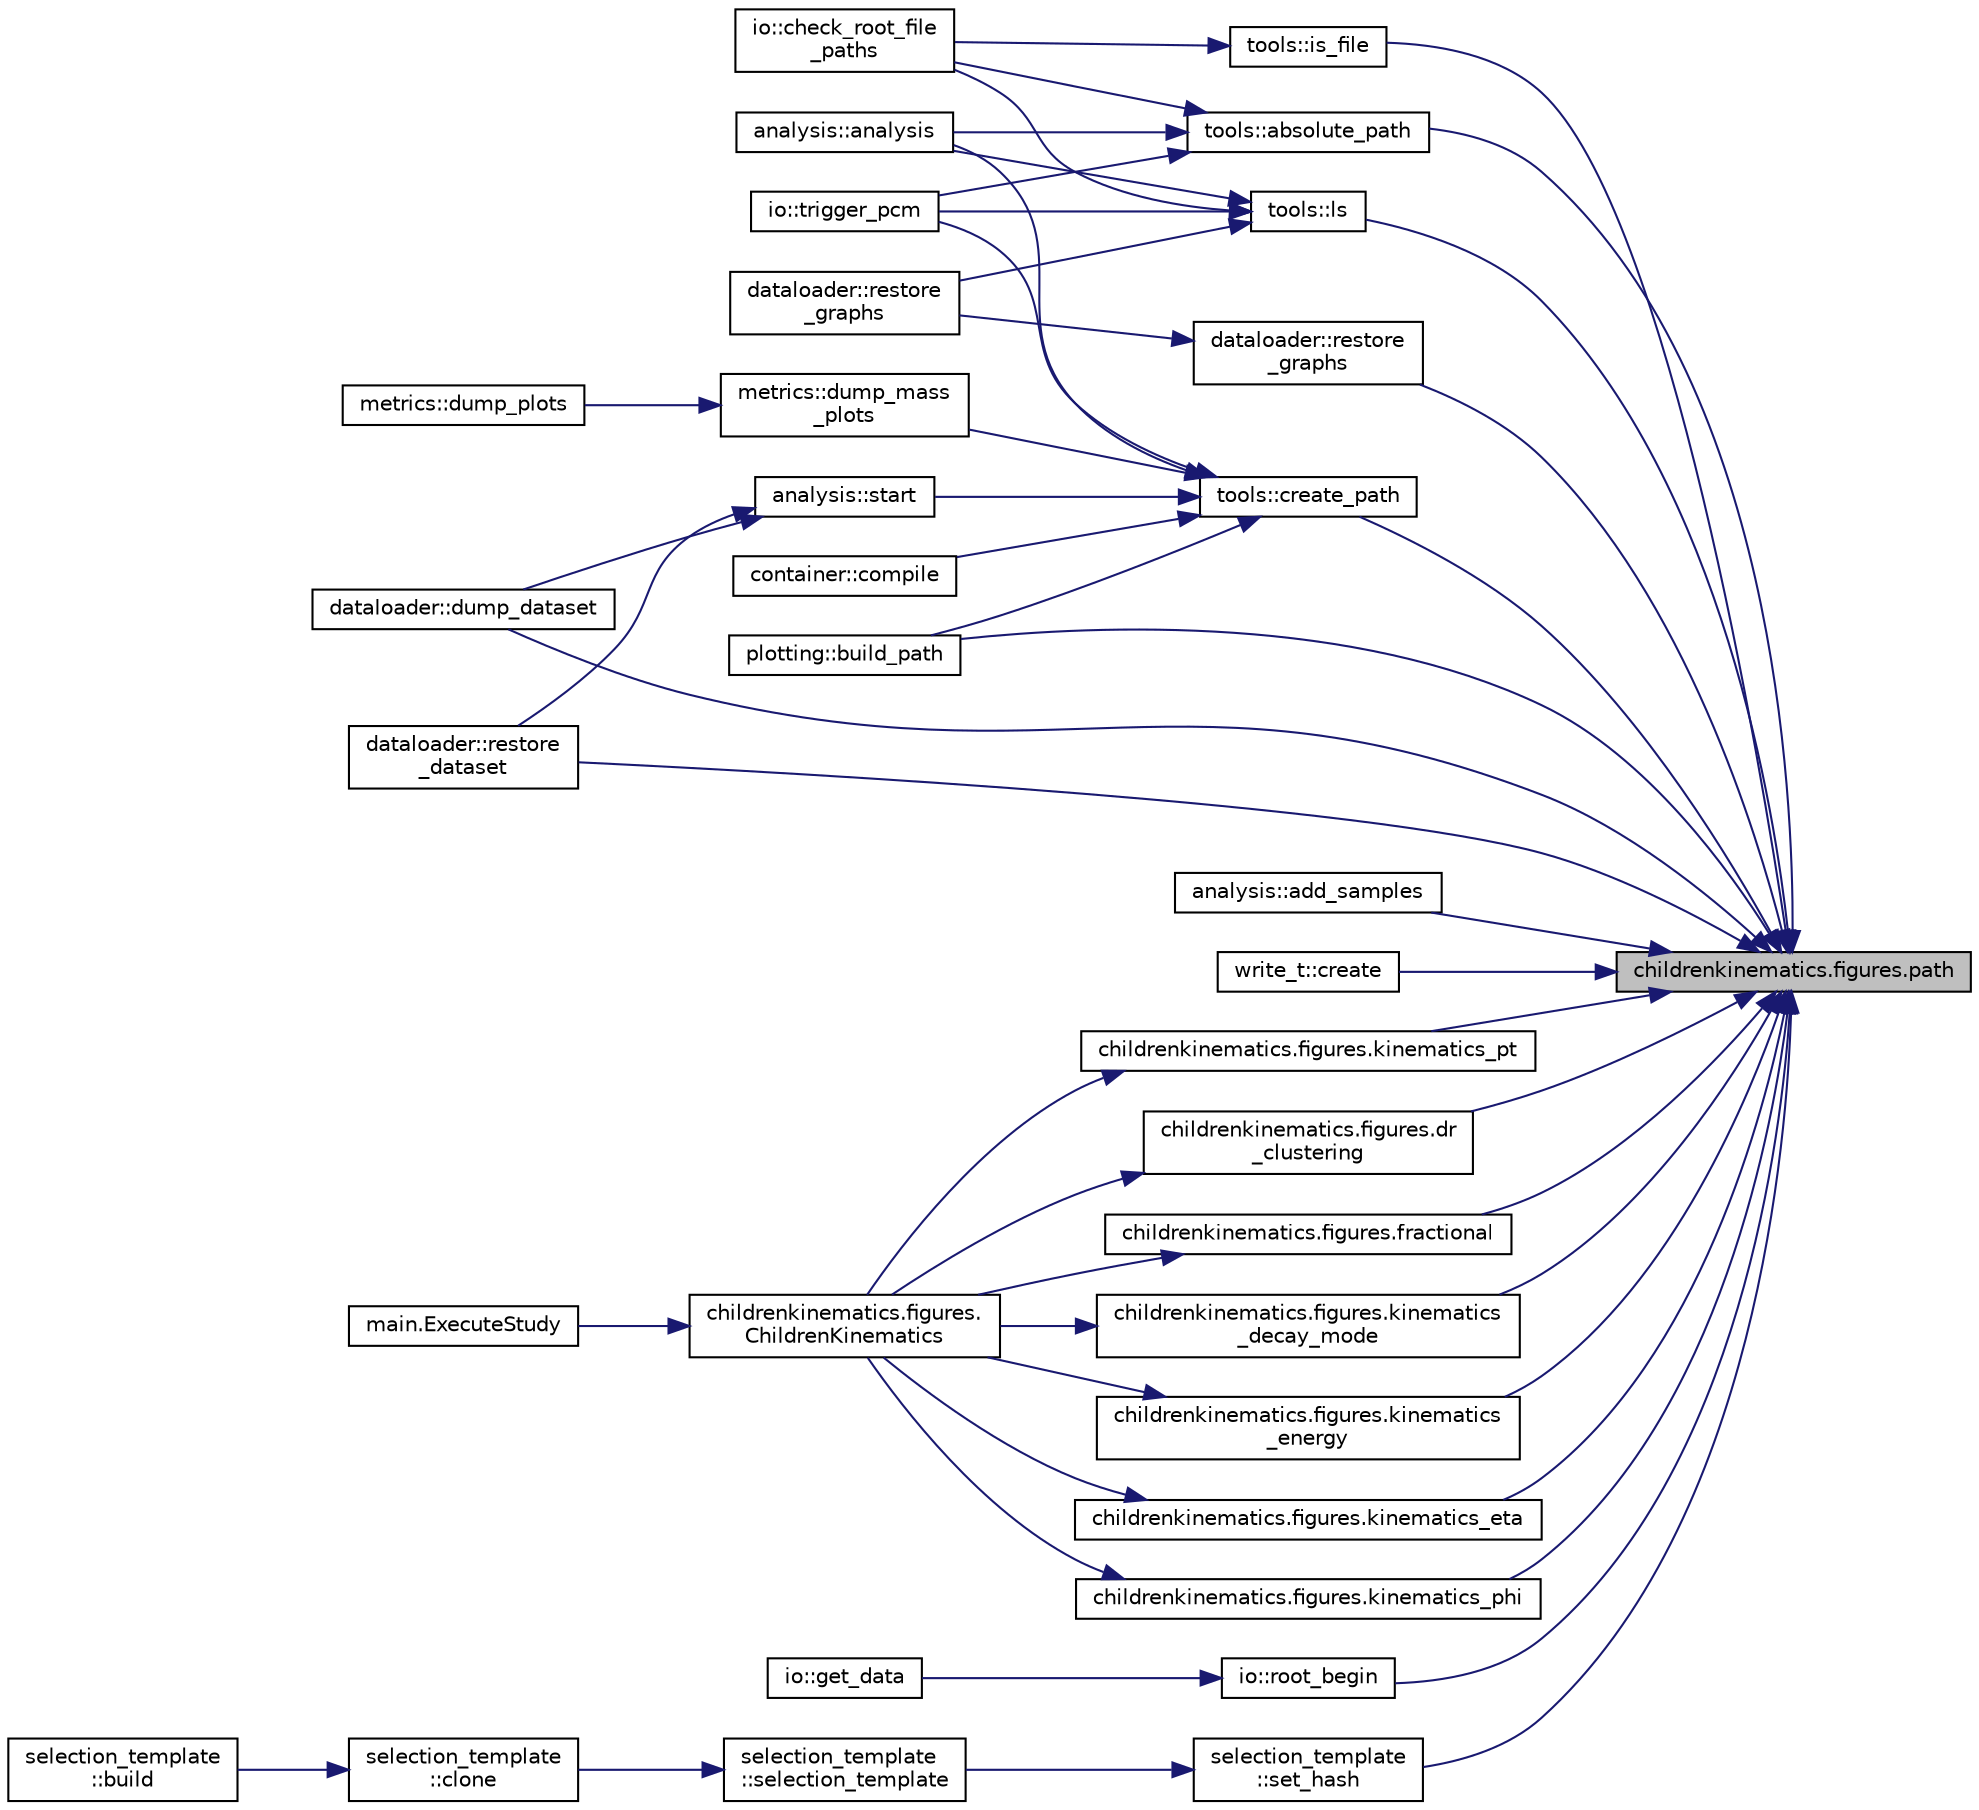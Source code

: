 digraph "childrenkinematics.figures.path"
{
 // INTERACTIVE_SVG=YES
 // LATEX_PDF_SIZE
  edge [fontname="Helvetica",fontsize="10",labelfontname="Helvetica",labelfontsize="10"];
  node [fontname="Helvetica",fontsize="10",shape=record];
  rankdir="RL";
  Node1 [label="childrenkinematics.figures.path",height=0.2,width=0.4,color="black", fillcolor="grey75", style="filled", fontcolor="black",tooltip=" "];
  Node1 -> Node2 [dir="back",color="midnightblue",fontsize="10",style="solid",fontname="Helvetica"];
  Node2 [label="tools::absolute_path",height=0.2,width=0.4,color="black", fillcolor="white", style="filled",URL="$classtools.html#a408b66ad73b7b4bb962634c14a55b619",tooltip="Converts a relative path to an absolute path."];
  Node2 -> Node3 [dir="back",color="midnightblue",fontsize="10",style="solid",fontname="Helvetica"];
  Node3 [label="analysis::analysis",height=0.2,width=0.4,color="black", fillcolor="white", style="filled",URL="$classanalysis.html#a1391073bb18c75cdad4132e90992fcd3",tooltip="< Public access specifier for the following members."];
  Node2 -> Node4 [dir="back",color="midnightblue",fontsize="10",style="solid",fontname="Helvetica"];
  Node4 [label="io::check_root_file\l_paths",height=0.2,width=0.4,color="black", fillcolor="white", style="filled",URL="$classio.html#ad9ed4dbed35a168511c44b38f8e8269b",tooltip="Checks the validity or accessibility of ROOT file paths defined in settings or configurations."];
  Node2 -> Node5 [dir="back",color="midnightblue",fontsize="10",style="solid",fontname="Helvetica"];
  Node5 [label="io::trigger_pcm",height=0.2,width=0.4,color="black", fillcolor="white", style="filled",URL="$classio.html#a38cda1cf4b0ad6920e19780ad985d374",tooltip="Triggers the generation of a ROOT PCM (Precompiled Module) if needed for dictionary generation."];
  Node1 -> Node6 [dir="back",color="midnightblue",fontsize="10",style="solid",fontname="Helvetica"];
  Node6 [label="analysis::add_samples",height=0.2,width=0.4,color="black", fillcolor="white", style="filled",URL="$classanalysis.html#ad49ba744577bd6d17f83efa48909f767",tooltip="Adds data samples to the analysis."];
  Node1 -> Node7 [dir="back",color="midnightblue",fontsize="10",style="solid",fontname="Helvetica"];
  Node7 [label="plotting::build_path",height=0.2,width=0.4,color="black", fillcolor="white", style="filled",URL="$classplotting.html#ae528701faff0a6f14e970d3a920f6081",tooltip="Builds a complete path for output files based on configured settings."];
  Node1 -> Node8 [dir="back",color="midnightblue",fontsize="10",style="solid",fontname="Helvetica"];
  Node8 [label="write_t::create",height=0.2,width=0.4,color="black", fillcolor="white", style="filled",URL="$structwrite__t.html#a6f0a4d6087670d7c1666a10d29c50551",tooltip=" "];
  Node1 -> Node9 [dir="back",color="midnightblue",fontsize="10",style="solid",fontname="Helvetica"];
  Node9 [label="tools::create_path",height=0.2,width=0.4,color="black", fillcolor="white", style="filled",URL="$classtools.html#aed9f3247b474a8fb1840860d51cde7ca",tooltip="Creates a directory path, including parent directories if needed."];
  Node9 -> Node3 [dir="back",color="midnightblue",fontsize="10",style="solid",fontname="Helvetica"];
  Node9 -> Node7 [dir="back",color="midnightblue",fontsize="10",style="solid",fontname="Helvetica"];
  Node9 -> Node10 [dir="back",color="midnightblue",fontsize="10",style="solid",fontname="Helvetica"];
  Node10 [label="container::compile",height=0.2,width=0.4,color="black", fillcolor="white", style="filled",URL="$classcontainer.html#a2f036c9c52b38b6fd462a2a72f553c41",tooltip=" "];
  Node9 -> Node11 [dir="back",color="midnightblue",fontsize="10",style="solid",fontname="Helvetica"];
  Node11 [label="metrics::dump_mass\l_plots",height=0.2,width=0.4,color="black", fillcolor="white", style="filled",URL="$classmetrics.html#a60ff488f6951bae8d98bc7a03bc6e464",tooltip="Dumps mass plots for a given k-fold."];
  Node11 -> Node12 [dir="back",color="midnightblue",fontsize="10",style="solid",fontname="Helvetica"];
  Node12 [label="metrics::dump_plots",height=0.2,width=0.4,color="black", fillcolor="white", style="filled",URL="$classmetrics.html#a8a0b4107864ac5f548ed37a9a4a9372f",tooltip=" "];
  Node9 -> Node13 [dir="back",color="midnightblue",fontsize="10",style="solid",fontname="Helvetica"];
  Node13 [label="analysis::start",height=0.2,width=0.4,color="black", fillcolor="white", style="filled",URL="$classanalysis.html#a401745bb4bcae03160ffa0b5df2887e7",tooltip="Starts the analysis execution."];
  Node13 -> Node14 [dir="back",color="midnightblue",fontsize="10",style="solid",fontname="Helvetica"];
  Node14 [label="dataloader::dump_dataset",height=0.2,width=0.4,color="black", fillcolor="white", style="filled",URL="$classdataloader.html#a6a829ac2b88dd9655a52bdf3e3701259",tooltip=" "];
  Node13 -> Node15 [dir="back",color="midnightblue",fontsize="10",style="solid",fontname="Helvetica"];
  Node15 [label="dataloader::restore\l_dataset",height=0.2,width=0.4,color="black", fillcolor="white", style="filled",URL="$classdataloader.html#a5fddffa25c532953896e2d1646ca1dc4",tooltip=" "];
  Node9 -> Node5 [dir="back",color="midnightblue",fontsize="10",style="solid",fontname="Helvetica"];
  Node1 -> Node16 [dir="back",color="midnightblue",fontsize="10",style="solid",fontname="Helvetica"];
  Node16 [label="childrenkinematics.figures.dr\l_clustering",height=0.2,width=0.4,color="black", fillcolor="white", style="filled",URL="$namespacechildrenkinematics_1_1figures.html#a3d41d2df062a8e09ef34678e025529ee",tooltip=" "];
  Node16 -> Node17 [dir="back",color="midnightblue",fontsize="10",style="solid",fontname="Helvetica"];
  Node17 [label="childrenkinematics.figures.\lChildrenKinematics",height=0.2,width=0.4,color="black", fillcolor="white", style="filled",URL="$namespacechildrenkinematics_1_1figures.html#a633a13630cc9f3a27226a45e9a1826c2",tooltip=" "];
  Node17 -> Node18 [dir="back",color="midnightblue",fontsize="10",style="solid",fontname="Helvetica"];
  Node18 [label="main.ExecuteStudy",height=0.2,width=0.4,color="black", fillcolor="white", style="filled",URL="$namespacemain.html#a7afac8f5e46c718321f188d7888c2de0",tooltip=" "];
  Node1 -> Node14 [dir="back",color="midnightblue",fontsize="10",style="solid",fontname="Helvetica"];
  Node1 -> Node19 [dir="back",color="midnightblue",fontsize="10",style="solid",fontname="Helvetica"];
  Node19 [label="childrenkinematics.figures.fractional",height=0.2,width=0.4,color="black", fillcolor="white", style="filled",URL="$namespacechildrenkinematics_1_1figures.html#ae8c01af9a1515f3df7f2d79a14b1f0c9",tooltip=" "];
  Node19 -> Node17 [dir="back",color="midnightblue",fontsize="10",style="solid",fontname="Helvetica"];
  Node1 -> Node20 [dir="back",color="midnightblue",fontsize="10",style="solid",fontname="Helvetica"];
  Node20 [label="tools::is_file",height=0.2,width=0.4,color="black", fillcolor="white", style="filled",URL="$classtools.html#a47d3d261edcb898daab56721e18d1e67",tooltip="Checks if a path refers to an existing file."];
  Node20 -> Node4 [dir="back",color="midnightblue",fontsize="10",style="solid",fontname="Helvetica"];
  Node1 -> Node21 [dir="back",color="midnightblue",fontsize="10",style="solid",fontname="Helvetica"];
  Node21 [label="childrenkinematics.figures.kinematics\l_decay_mode",height=0.2,width=0.4,color="black", fillcolor="white", style="filled",URL="$namespacechildrenkinematics_1_1figures.html#ab756ce1f61fcde53499162358df6856f",tooltip=" "];
  Node21 -> Node17 [dir="back",color="midnightblue",fontsize="10",style="solid",fontname="Helvetica"];
  Node1 -> Node22 [dir="back",color="midnightblue",fontsize="10",style="solid",fontname="Helvetica"];
  Node22 [label="childrenkinematics.figures.kinematics\l_energy",height=0.2,width=0.4,color="black", fillcolor="white", style="filled",URL="$namespacechildrenkinematics_1_1figures.html#ac3864214d8f410c31e55a44211b5b261",tooltip=" "];
  Node22 -> Node17 [dir="back",color="midnightblue",fontsize="10",style="solid",fontname="Helvetica"];
  Node1 -> Node23 [dir="back",color="midnightblue",fontsize="10",style="solid",fontname="Helvetica"];
  Node23 [label="childrenkinematics.figures.kinematics_eta",height=0.2,width=0.4,color="black", fillcolor="white", style="filled",URL="$namespacechildrenkinematics_1_1figures.html#a795dad9d1c25d61d9eed6128bfa85d0b",tooltip=" "];
  Node23 -> Node17 [dir="back",color="midnightblue",fontsize="10",style="solid",fontname="Helvetica"];
  Node1 -> Node24 [dir="back",color="midnightblue",fontsize="10",style="solid",fontname="Helvetica"];
  Node24 [label="childrenkinematics.figures.kinematics_phi",height=0.2,width=0.4,color="black", fillcolor="white", style="filled",URL="$namespacechildrenkinematics_1_1figures.html#a5cd8fe6462d084b8904163a6a4ca7624",tooltip=" "];
  Node24 -> Node17 [dir="back",color="midnightblue",fontsize="10",style="solid",fontname="Helvetica"];
  Node1 -> Node25 [dir="back",color="midnightblue",fontsize="10",style="solid",fontname="Helvetica"];
  Node25 [label="childrenkinematics.figures.kinematics_pt",height=0.2,width=0.4,color="black", fillcolor="white", style="filled",URL="$namespacechildrenkinematics_1_1figures.html#a05142877821df5e6a6210632a14a52ea",tooltip=" "];
  Node25 -> Node17 [dir="back",color="midnightblue",fontsize="10",style="solid",fontname="Helvetica"];
  Node1 -> Node26 [dir="back",color="midnightblue",fontsize="10",style="solid",fontname="Helvetica"];
  Node26 [label="tools::ls",height=0.2,width=0.4,color="black", fillcolor="white", style="filled",URL="$classtools.html#a5ab0f2cc351dd97951358ebe19e9c18d",tooltip="Lists files in a directory, optionally filtered by extension."];
  Node26 -> Node3 [dir="back",color="midnightblue",fontsize="10",style="solid",fontname="Helvetica"];
  Node26 -> Node4 [dir="back",color="midnightblue",fontsize="10",style="solid",fontname="Helvetica"];
  Node26 -> Node27 [dir="back",color="midnightblue",fontsize="10",style="solid",fontname="Helvetica"];
  Node27 [label="dataloader::restore\l_graphs",height=0.2,width=0.4,color="black", fillcolor="white", style="filled",URL="$classdataloader.html#ae3bba702555507d8b6e5567c34d19142",tooltip=" "];
  Node26 -> Node5 [dir="back",color="midnightblue",fontsize="10",style="solid",fontname="Helvetica"];
  Node1 -> Node15 [dir="back",color="midnightblue",fontsize="10",style="solid",fontname="Helvetica"];
  Node1 -> Node28 [dir="back",color="midnightblue",fontsize="10",style="solid",fontname="Helvetica"];
  Node28 [label="dataloader::restore\l_graphs",height=0.2,width=0.4,color="black", fillcolor="white", style="filled",URL="$classdataloader.html#aed6ec872879a44ecfa9ae1c2188690a8",tooltip=" "];
  Node28 -> Node27 [dir="back",color="midnightblue",fontsize="10",style="solid",fontname="Helvetica"];
  Node1 -> Node29 [dir="back",color="midnightblue",fontsize="10",style="solid",fontname="Helvetica"];
  Node29 [label="io::root_begin",height=0.2,width=0.4,color="black", fillcolor="white", style="filled",URL="$classio.html#a65c36380ef79524e8235f792abe9625c",tooltip="Initializes ROOT file processing, potentially opening files specified in settings."];
  Node29 -> Node30 [dir="back",color="midnightblue",fontsize="10",style="solid",fontname="Helvetica"];
  Node30 [label="io::get_data",height=0.2,width=0.4,color="black", fillcolor="white", style="filled",URL="$classio.html#ae346e23a45d73c24f844827495912941",tooltip="Retrieves the data read from ROOT files, likely structured as a map of data_t objects."];
  Node1 -> Node31 [dir="back",color="midnightblue",fontsize="10",style="solid",fontname="Helvetica"];
  Node31 [label="selection_template\l::set_hash",height=0.2,width=0.4,color="black", fillcolor="white", style="filled",URL="$classselection__template.html#acd31f17488bcf97dd8a5f1b3a7da1cdd",tooltip=" "];
  Node31 -> Node32 [dir="back",color="midnightblue",fontsize="10",style="solid",fontname="Helvetica"];
  Node32 [label="selection_template\l::selection_template",height=0.2,width=0.4,color="black", fillcolor="white", style="filled",URL="$classselection__template.html#a4562a7ab32d93b5f2ca8a232a244041c",tooltip=" "];
  Node32 -> Node33 [dir="back",color="midnightblue",fontsize="10",style="solid",fontname="Helvetica"];
  Node33 [label="selection_template\l::clone",height=0.2,width=0.4,color="black", fillcolor="white", style="filled",URL="$classselection__template.html#a094ce1eb2b6463f88a8ad5f7dfd8e4b6",tooltip=" "];
  Node33 -> Node34 [dir="back",color="midnightblue",fontsize="10",style="solid",fontname="Helvetica"];
  Node34 [label="selection_template\l::build",height=0.2,width=0.4,color="black", fillcolor="white", style="filled",URL="$classselection__template.html#ae24cee9f302d7509a7009daea0bf0616",tooltip=" "];
}

